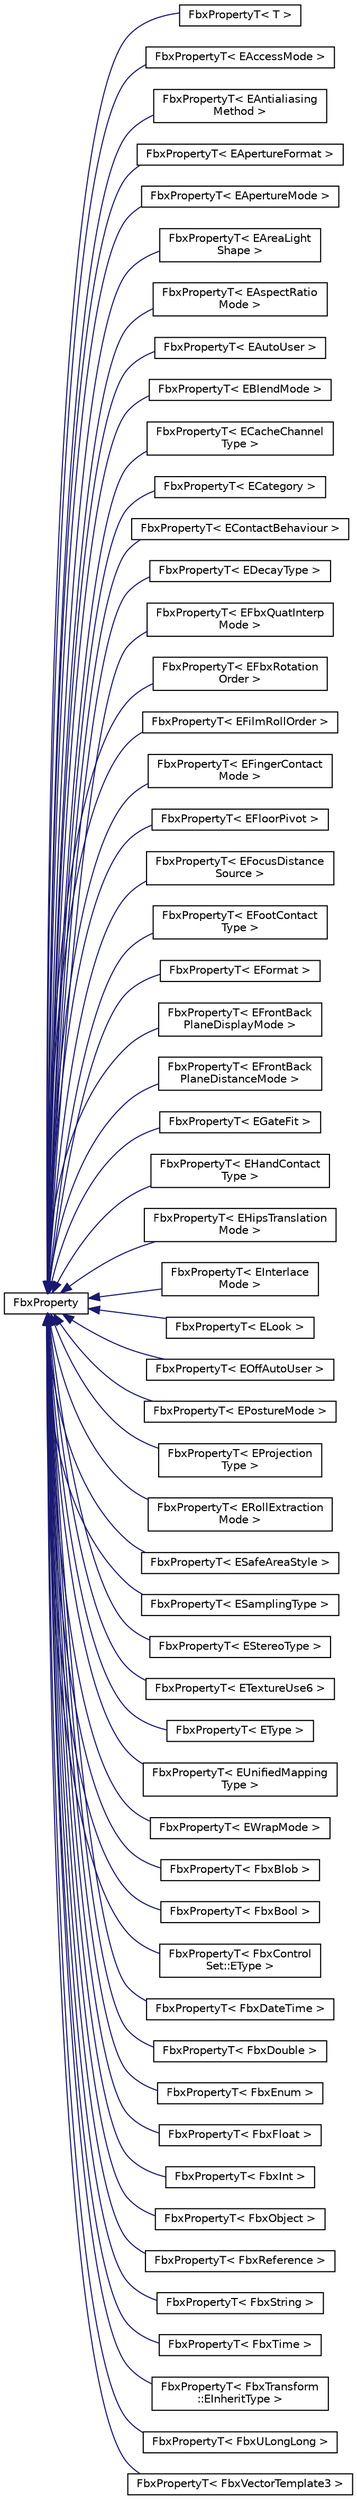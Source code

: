 digraph "クラス階層図"
{
  edge [fontname="Helvetica",fontsize="10",labelfontname="Helvetica",labelfontsize="10"];
  node [fontname="Helvetica",fontsize="10",shape=record];
  rankdir="LR";
  Node0 [label="FbxProperty",height=0.2,width=0.4,color="black", fillcolor="white", style="filled",URL="$class_fbx_property.html",tooltip="Class to hold user properties. "];
  Node0 -> Node1 [dir="back",color="midnightblue",fontsize="10",style="solid",fontname="Helvetica"];
  Node1 [label="FbxPropertyT\< T \>",height=0.2,width=0.4,color="black", fillcolor="white", style="filled",URL="$class_fbx_property_t.html",tooltip="This template class is used to contain user properties of specific data types. "];
  Node0 -> Node2 [dir="back",color="midnightblue",fontsize="10",style="solid",fontname="Helvetica"];
  Node2 [label="FbxPropertyT\< EAccessMode \>",height=0.2,width=0.4,color="black", fillcolor="white", style="filled",URL="$class_fbx_property_t.html"];
  Node0 -> Node3 [dir="back",color="midnightblue",fontsize="10",style="solid",fontname="Helvetica"];
  Node3 [label="FbxPropertyT\< EAntialiasing\lMethod \>",height=0.2,width=0.4,color="black", fillcolor="white", style="filled",URL="$class_fbx_property_t.html"];
  Node0 -> Node4 [dir="back",color="midnightblue",fontsize="10",style="solid",fontname="Helvetica"];
  Node4 [label="FbxPropertyT\< EApertureFormat \>",height=0.2,width=0.4,color="black", fillcolor="white", style="filled",URL="$class_fbx_property_t.html"];
  Node0 -> Node5 [dir="back",color="midnightblue",fontsize="10",style="solid",fontname="Helvetica"];
  Node5 [label="FbxPropertyT\< EApertureMode \>",height=0.2,width=0.4,color="black", fillcolor="white", style="filled",URL="$class_fbx_property_t.html"];
  Node0 -> Node6 [dir="back",color="midnightblue",fontsize="10",style="solid",fontname="Helvetica"];
  Node6 [label="FbxPropertyT\< EAreaLight\lShape \>",height=0.2,width=0.4,color="black", fillcolor="white", style="filled",URL="$class_fbx_property_t.html"];
  Node0 -> Node7 [dir="back",color="midnightblue",fontsize="10",style="solid",fontname="Helvetica"];
  Node7 [label="FbxPropertyT\< EAspectRatio\lMode \>",height=0.2,width=0.4,color="black", fillcolor="white", style="filled",URL="$class_fbx_property_t.html"];
  Node0 -> Node8 [dir="back",color="midnightblue",fontsize="10",style="solid",fontname="Helvetica"];
  Node8 [label="FbxPropertyT\< EAutoUser \>",height=0.2,width=0.4,color="black", fillcolor="white", style="filled",URL="$class_fbx_property_t.html"];
  Node0 -> Node9 [dir="back",color="midnightblue",fontsize="10",style="solid",fontname="Helvetica"];
  Node9 [label="FbxPropertyT\< EBlendMode \>",height=0.2,width=0.4,color="black", fillcolor="white", style="filled",URL="$class_fbx_property_t.html"];
  Node0 -> Node10 [dir="back",color="midnightblue",fontsize="10",style="solid",fontname="Helvetica"];
  Node10 [label="FbxPropertyT\< ECacheChannel\lType \>",height=0.2,width=0.4,color="black", fillcolor="white", style="filled",URL="$class_fbx_property_t.html"];
  Node0 -> Node11 [dir="back",color="midnightblue",fontsize="10",style="solid",fontname="Helvetica"];
  Node11 [label="FbxPropertyT\< ECategory \>",height=0.2,width=0.4,color="black", fillcolor="white", style="filled",URL="$class_fbx_property_t.html"];
  Node0 -> Node12 [dir="back",color="midnightblue",fontsize="10",style="solid",fontname="Helvetica"];
  Node12 [label="FbxPropertyT\< EContactBehaviour \>",height=0.2,width=0.4,color="black", fillcolor="white", style="filled",URL="$class_fbx_property_t.html"];
  Node0 -> Node13 [dir="back",color="midnightblue",fontsize="10",style="solid",fontname="Helvetica"];
  Node13 [label="FbxPropertyT\< EDecayType \>",height=0.2,width=0.4,color="black", fillcolor="white", style="filled",URL="$class_fbx_property_t.html"];
  Node0 -> Node14 [dir="back",color="midnightblue",fontsize="10",style="solid",fontname="Helvetica"];
  Node14 [label="FbxPropertyT\< EFbxQuatInterp\lMode \>",height=0.2,width=0.4,color="black", fillcolor="white", style="filled",URL="$class_fbx_property_t.html"];
  Node0 -> Node15 [dir="back",color="midnightblue",fontsize="10",style="solid",fontname="Helvetica"];
  Node15 [label="FbxPropertyT\< EFbxRotation\lOrder \>",height=0.2,width=0.4,color="black", fillcolor="white", style="filled",URL="$class_fbx_property_t.html"];
  Node0 -> Node16 [dir="back",color="midnightblue",fontsize="10",style="solid",fontname="Helvetica"];
  Node16 [label="FbxPropertyT\< EFilmRollOrder \>",height=0.2,width=0.4,color="black", fillcolor="white", style="filled",URL="$class_fbx_property_t.html"];
  Node0 -> Node17 [dir="back",color="midnightblue",fontsize="10",style="solid",fontname="Helvetica"];
  Node17 [label="FbxPropertyT\< EFingerContact\lMode \>",height=0.2,width=0.4,color="black", fillcolor="white", style="filled",URL="$class_fbx_property_t.html"];
  Node0 -> Node18 [dir="back",color="midnightblue",fontsize="10",style="solid",fontname="Helvetica"];
  Node18 [label="FbxPropertyT\< EFloorPivot \>",height=0.2,width=0.4,color="black", fillcolor="white", style="filled",URL="$class_fbx_property_t.html"];
  Node0 -> Node19 [dir="back",color="midnightblue",fontsize="10",style="solid",fontname="Helvetica"];
  Node19 [label="FbxPropertyT\< EFocusDistance\lSource \>",height=0.2,width=0.4,color="black", fillcolor="white", style="filled",URL="$class_fbx_property_t.html"];
  Node0 -> Node20 [dir="back",color="midnightblue",fontsize="10",style="solid",fontname="Helvetica"];
  Node20 [label="FbxPropertyT\< EFootContact\lType \>",height=0.2,width=0.4,color="black", fillcolor="white", style="filled",URL="$class_fbx_property_t.html"];
  Node0 -> Node21 [dir="back",color="midnightblue",fontsize="10",style="solid",fontname="Helvetica"];
  Node21 [label="FbxPropertyT\< EFormat \>",height=0.2,width=0.4,color="black", fillcolor="white", style="filled",URL="$class_fbx_property_t.html"];
  Node0 -> Node22 [dir="back",color="midnightblue",fontsize="10",style="solid",fontname="Helvetica"];
  Node22 [label="FbxPropertyT\< EFrontBack\lPlaneDisplayMode \>",height=0.2,width=0.4,color="black", fillcolor="white", style="filled",URL="$class_fbx_property_t.html"];
  Node0 -> Node23 [dir="back",color="midnightblue",fontsize="10",style="solid",fontname="Helvetica"];
  Node23 [label="FbxPropertyT\< EFrontBack\lPlaneDistanceMode \>",height=0.2,width=0.4,color="black", fillcolor="white", style="filled",URL="$class_fbx_property_t.html"];
  Node0 -> Node24 [dir="back",color="midnightblue",fontsize="10",style="solid",fontname="Helvetica"];
  Node24 [label="FbxPropertyT\< EGateFit \>",height=0.2,width=0.4,color="black", fillcolor="white", style="filled",URL="$class_fbx_property_t.html"];
  Node0 -> Node25 [dir="back",color="midnightblue",fontsize="10",style="solid",fontname="Helvetica"];
  Node25 [label="FbxPropertyT\< EHandContact\lType \>",height=0.2,width=0.4,color="black", fillcolor="white", style="filled",URL="$class_fbx_property_t.html"];
  Node0 -> Node26 [dir="back",color="midnightblue",fontsize="10",style="solid",fontname="Helvetica"];
  Node26 [label="FbxPropertyT\< EHipsTranslation\lMode \>",height=0.2,width=0.4,color="black", fillcolor="white", style="filled",URL="$class_fbx_property_t.html"];
  Node0 -> Node27 [dir="back",color="midnightblue",fontsize="10",style="solid",fontname="Helvetica"];
  Node27 [label="FbxPropertyT\< EInterlace\lMode \>",height=0.2,width=0.4,color="black", fillcolor="white", style="filled",URL="$class_fbx_property_t.html"];
  Node0 -> Node28 [dir="back",color="midnightblue",fontsize="10",style="solid",fontname="Helvetica"];
  Node28 [label="FbxPropertyT\< ELook \>",height=0.2,width=0.4,color="black", fillcolor="white", style="filled",URL="$class_fbx_property_t.html"];
  Node0 -> Node29 [dir="back",color="midnightblue",fontsize="10",style="solid",fontname="Helvetica"];
  Node29 [label="FbxPropertyT\< EOffAutoUser \>",height=0.2,width=0.4,color="black", fillcolor="white", style="filled",URL="$class_fbx_property_t.html"];
  Node0 -> Node30 [dir="back",color="midnightblue",fontsize="10",style="solid",fontname="Helvetica"];
  Node30 [label="FbxPropertyT\< EPostureMode \>",height=0.2,width=0.4,color="black", fillcolor="white", style="filled",URL="$class_fbx_property_t.html"];
  Node0 -> Node31 [dir="back",color="midnightblue",fontsize="10",style="solid",fontname="Helvetica"];
  Node31 [label="FbxPropertyT\< EProjection\lType \>",height=0.2,width=0.4,color="black", fillcolor="white", style="filled",URL="$class_fbx_property_t.html"];
  Node0 -> Node32 [dir="back",color="midnightblue",fontsize="10",style="solid",fontname="Helvetica"];
  Node32 [label="FbxPropertyT\< ERollExtraction\lMode \>",height=0.2,width=0.4,color="black", fillcolor="white", style="filled",URL="$class_fbx_property_t.html"];
  Node0 -> Node33 [dir="back",color="midnightblue",fontsize="10",style="solid",fontname="Helvetica"];
  Node33 [label="FbxPropertyT\< ESafeAreaStyle \>",height=0.2,width=0.4,color="black", fillcolor="white", style="filled",URL="$class_fbx_property_t.html"];
  Node0 -> Node34 [dir="back",color="midnightblue",fontsize="10",style="solid",fontname="Helvetica"];
  Node34 [label="FbxPropertyT\< ESamplingType \>",height=0.2,width=0.4,color="black", fillcolor="white", style="filled",URL="$class_fbx_property_t.html"];
  Node0 -> Node35 [dir="back",color="midnightblue",fontsize="10",style="solid",fontname="Helvetica"];
  Node35 [label="FbxPropertyT\< EStereoType \>",height=0.2,width=0.4,color="black", fillcolor="white", style="filled",URL="$class_fbx_property_t.html"];
  Node0 -> Node36 [dir="back",color="midnightblue",fontsize="10",style="solid",fontname="Helvetica"];
  Node36 [label="FbxPropertyT\< ETextureUse6 \>",height=0.2,width=0.4,color="black", fillcolor="white", style="filled",URL="$class_fbx_property_t.html"];
  Node0 -> Node37 [dir="back",color="midnightblue",fontsize="10",style="solid",fontname="Helvetica"];
  Node37 [label="FbxPropertyT\< EType \>",height=0.2,width=0.4,color="black", fillcolor="white", style="filled",URL="$class_fbx_property_t.html"];
  Node0 -> Node38 [dir="back",color="midnightblue",fontsize="10",style="solid",fontname="Helvetica"];
  Node38 [label="FbxPropertyT\< EUnifiedMapping\lType \>",height=0.2,width=0.4,color="black", fillcolor="white", style="filled",URL="$class_fbx_property_t.html"];
  Node0 -> Node39 [dir="back",color="midnightblue",fontsize="10",style="solid",fontname="Helvetica"];
  Node39 [label="FbxPropertyT\< EWrapMode \>",height=0.2,width=0.4,color="black", fillcolor="white", style="filled",URL="$class_fbx_property_t.html"];
  Node0 -> Node40 [dir="back",color="midnightblue",fontsize="10",style="solid",fontname="Helvetica"];
  Node40 [label="FbxPropertyT\< FbxBlob \>",height=0.2,width=0.4,color="black", fillcolor="white", style="filled",URL="$class_fbx_property_t.html"];
  Node0 -> Node41 [dir="back",color="midnightblue",fontsize="10",style="solid",fontname="Helvetica"];
  Node41 [label="FbxPropertyT\< FbxBool \>",height=0.2,width=0.4,color="black", fillcolor="white", style="filled",URL="$class_fbx_property_t.html"];
  Node0 -> Node42 [dir="back",color="midnightblue",fontsize="10",style="solid",fontname="Helvetica"];
  Node42 [label="FbxPropertyT\< FbxControl\lSet::EType \>",height=0.2,width=0.4,color="black", fillcolor="white", style="filled",URL="$class_fbx_property_t.html"];
  Node0 -> Node43 [dir="back",color="midnightblue",fontsize="10",style="solid",fontname="Helvetica"];
  Node43 [label="FbxPropertyT\< FbxDateTime \>",height=0.2,width=0.4,color="black", fillcolor="white", style="filled",URL="$class_fbx_property_t.html"];
  Node0 -> Node44 [dir="back",color="midnightblue",fontsize="10",style="solid",fontname="Helvetica"];
  Node44 [label="FbxPropertyT\< FbxDouble \>",height=0.2,width=0.4,color="black", fillcolor="white", style="filled",URL="$class_fbx_property_t.html"];
  Node0 -> Node45 [dir="back",color="midnightblue",fontsize="10",style="solid",fontname="Helvetica"];
  Node45 [label="FbxPropertyT\< FbxEnum \>",height=0.2,width=0.4,color="black", fillcolor="white", style="filled",URL="$class_fbx_property_t.html"];
  Node0 -> Node46 [dir="back",color="midnightblue",fontsize="10",style="solid",fontname="Helvetica"];
  Node46 [label="FbxPropertyT\< FbxFloat \>",height=0.2,width=0.4,color="black", fillcolor="white", style="filled",URL="$class_fbx_property_t.html"];
  Node0 -> Node47 [dir="back",color="midnightblue",fontsize="10",style="solid",fontname="Helvetica"];
  Node47 [label="FbxPropertyT\< FbxInt \>",height=0.2,width=0.4,color="black", fillcolor="white", style="filled",URL="$class_fbx_property_t.html"];
  Node0 -> Node48 [dir="back",color="midnightblue",fontsize="10",style="solid",fontname="Helvetica"];
  Node48 [label="FbxPropertyT\< FbxObject \>",height=0.2,width=0.4,color="black", fillcolor="white", style="filled",URL="$class_fbx_property_t.html"];
  Node0 -> Node49 [dir="back",color="midnightblue",fontsize="10",style="solid",fontname="Helvetica"];
  Node49 [label="FbxPropertyT\< FbxReference \>",height=0.2,width=0.4,color="black", fillcolor="white", style="filled",URL="$class_fbx_property_t_3_01_fbx_reference_01_4.html"];
  Node0 -> Node50 [dir="back",color="midnightblue",fontsize="10",style="solid",fontname="Helvetica"];
  Node50 [label="FbxPropertyT\< FbxString \>",height=0.2,width=0.4,color="black", fillcolor="white", style="filled",URL="$class_fbx_property_t.html"];
  Node0 -> Node51 [dir="back",color="midnightblue",fontsize="10",style="solid",fontname="Helvetica"];
  Node51 [label="FbxPropertyT\< FbxTime \>",height=0.2,width=0.4,color="black", fillcolor="white", style="filled",URL="$class_fbx_property_t.html"];
  Node0 -> Node52 [dir="back",color="midnightblue",fontsize="10",style="solid",fontname="Helvetica"];
  Node52 [label="FbxPropertyT\< FbxTransform\l::EInheritType \>",height=0.2,width=0.4,color="black", fillcolor="white", style="filled",URL="$class_fbx_property_t.html"];
  Node0 -> Node53 [dir="back",color="midnightblue",fontsize="10",style="solid",fontname="Helvetica"];
  Node53 [label="FbxPropertyT\< FbxULongLong \>",height=0.2,width=0.4,color="black", fillcolor="white", style="filled",URL="$class_fbx_property_t.html"];
  Node0 -> Node54 [dir="back",color="midnightblue",fontsize="10",style="solid",fontname="Helvetica"];
  Node54 [label="FbxPropertyT\< FbxVectorTemplate3 \>",height=0.2,width=0.4,color="black", fillcolor="white", style="filled",URL="$class_fbx_property_t.html"];
}
